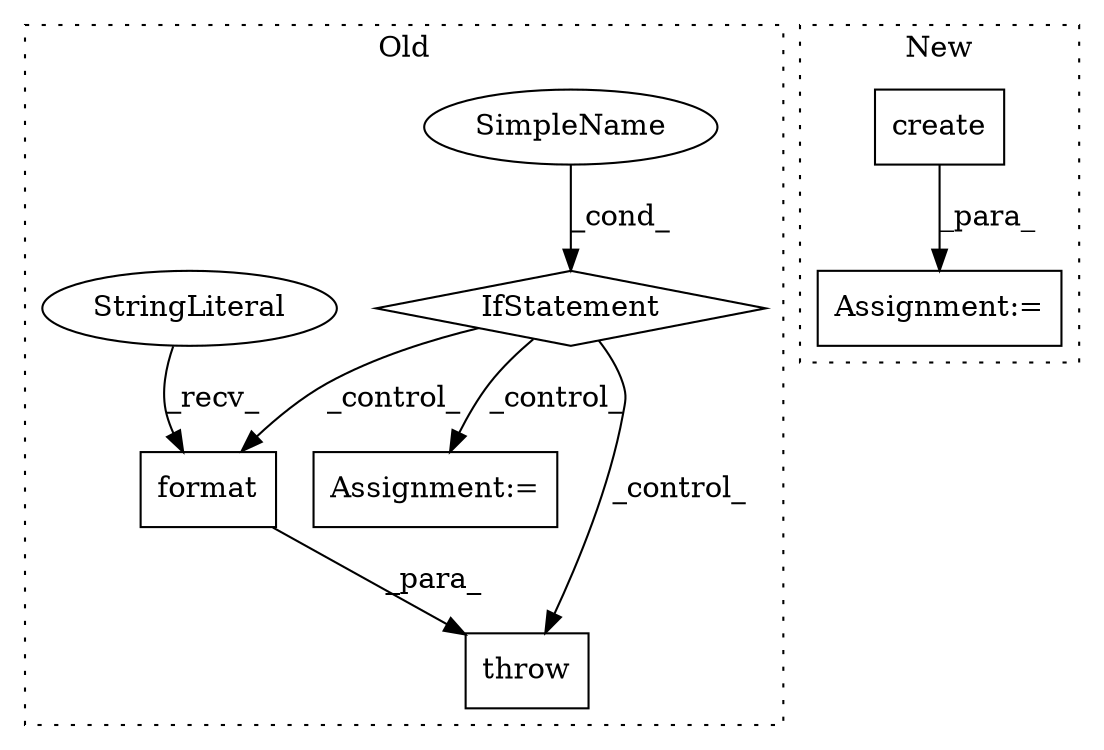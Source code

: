digraph G {
subgraph cluster0 {
1 [label="throw" a="53" s="23276" l="6" shape="box"];
3 [label="IfStatement" a="25" s="23106,23143" l="4,2" shape="diamond"];
4 [label="SimpleName" a="42" s="" l="" shape="ellipse"];
5 [label="format" a="32" s="23325,23350" l="7,1" shape="box"];
6 [label="StringLiteral" a="45" s="23292" l="32" shape="ellipse"];
7 [label="Assignment:=" a="7" s="23230" l="1" shape="box"];
label = "Old";
style="dotted";
}
subgraph cluster1 {
2 [label="create" a="32" s="25132,25166" l="7,1" shape="box"];
8 [label="Assignment:=" a="7" s="25115" l="1" shape="box"];
label = "New";
style="dotted";
}
2 -> 8 [label="_para_"];
3 -> 7 [label="_control_"];
3 -> 5 [label="_control_"];
3 -> 1 [label="_control_"];
4 -> 3 [label="_cond_"];
5 -> 1 [label="_para_"];
6 -> 5 [label="_recv_"];
}